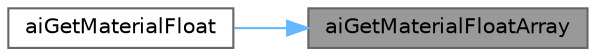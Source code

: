 digraph "aiGetMaterialFloatArray"
{
 // LATEX_PDF_SIZE
  bgcolor="transparent";
  edge [fontname=Helvetica,fontsize=10,labelfontname=Helvetica,labelfontsize=10];
  node [fontname=Helvetica,fontsize=10,shape=box,height=0.2,width=0.4];
  rankdir="RL";
  Node1 [label="aiGetMaterialFloatArray",height=0.2,width=0.4,color="gray40", fillcolor="grey60", style="filled", fontcolor="black",tooltip="Retrieve an array of float values with a specific key from the material."];
  Node1 -> Node2 [dir="back",color="steelblue1",style="solid"];
  Node2 [label="aiGetMaterialFloat",height=0.2,width=0.4,color="grey40", fillcolor="white", style="filled",URL="$thirdparty_2assimp_2include_2assimp_2material_8h.html#a51e7bf4cbc90f914c7b0b2348277dc5b",tooltip="Retrieve a single float property with a specific key from the material."];
}
